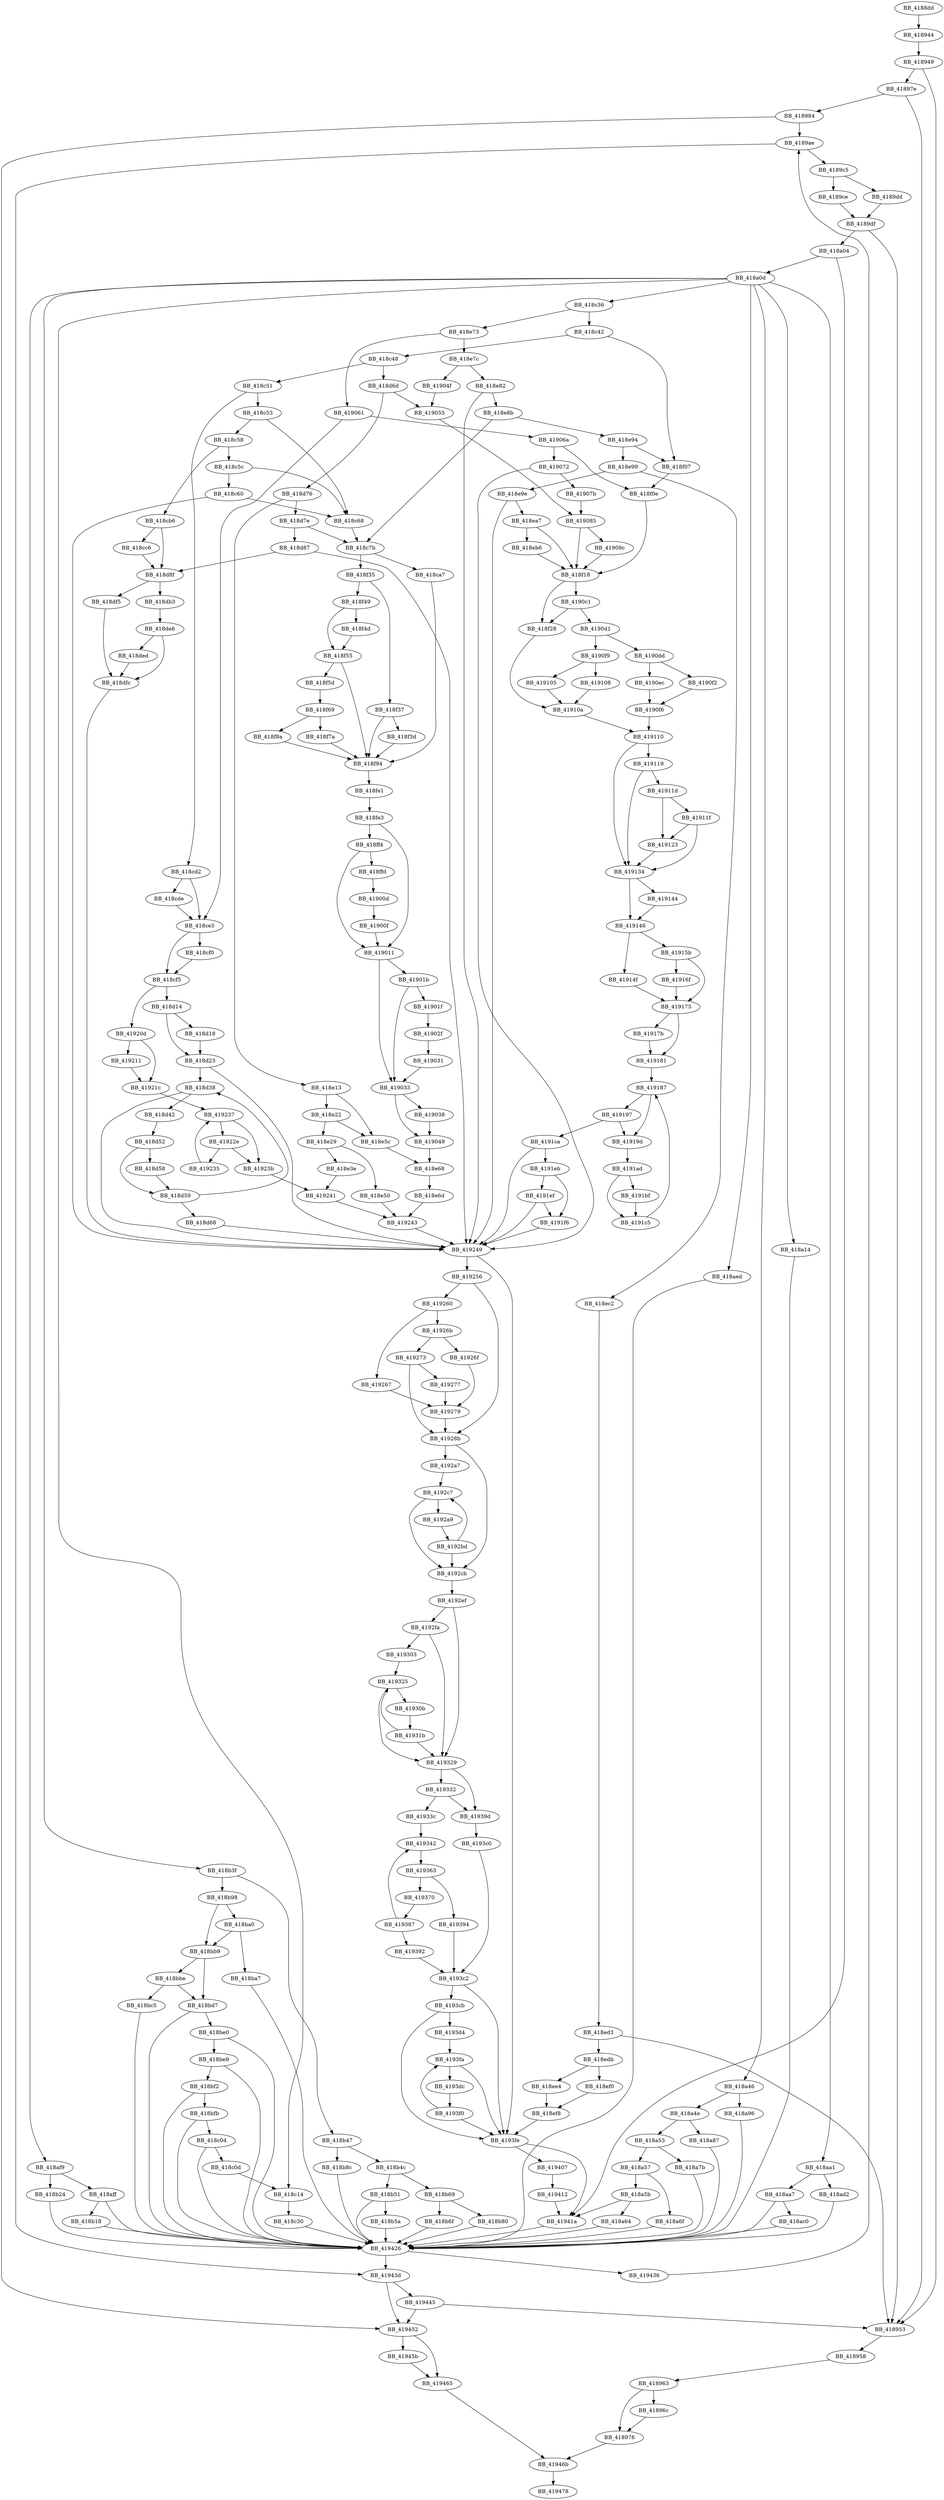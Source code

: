 DiGraph __woutput_s_l{
BB_4188dd->BB_418944
BB_418944->BB_418949
BB_418949->BB_418953
BB_418949->BB_41897e
BB_418953->BB_418958
BB_418958->BB_418963
BB_418963->BB_41896c
BB_418963->BB_418976
BB_41896c->BB_418976
BB_418976->BB_41946b
BB_41897e->BB_418953
BB_41897e->BB_418984
BB_418984->BB_4189ae
BB_418984->BB_419452
BB_4189ae->BB_4189c5
BB_4189ae->BB_41943d
BB_4189c5->BB_4189ce
BB_4189c5->BB_4189dd
BB_4189ce->BB_4189df
BB_4189dd->BB_4189df
BB_4189df->BB_418953
BB_4189df->BB_418a04
BB_418a04->BB_418a0d
BB_418a04->BB_41941a
BB_418a0d->BB_418a14
BB_418a0d->BB_418a46
BB_418a0d->BB_418aa1
BB_418a0d->BB_418aed
BB_418a0d->BB_418af9
BB_418a0d->BB_418b3f
BB_418a0d->BB_418c14
BB_418a0d->BB_418c36
BB_418a14->BB_419426
BB_418a46->BB_418a4e
BB_418a46->BB_418a96
BB_418a4e->BB_418a53
BB_418a4e->BB_418a87
BB_418a53->BB_418a57
BB_418a53->BB_418a7b
BB_418a57->BB_418a5b
BB_418a57->BB_418a6f
BB_418a5b->BB_418a64
BB_418a5b->BB_41941a
BB_418a64->BB_419426
BB_418a6f->BB_419426
BB_418a7b->BB_419426
BB_418a87->BB_419426
BB_418a96->BB_419426
BB_418aa1->BB_418aa7
BB_418aa1->BB_418ad2
BB_418aa7->BB_418ac0
BB_418aa7->BB_419426
BB_418ac0->BB_419426
BB_418ad2->BB_419426
BB_418aed->BB_419426
BB_418af9->BB_418aff
BB_418af9->BB_418b24
BB_418aff->BB_418b18
BB_418aff->BB_419426
BB_418b18->BB_419426
BB_418b24->BB_419426
BB_418b3f->BB_418b47
BB_418b3f->BB_418b98
BB_418b47->BB_418b4c
BB_418b47->BB_418b8c
BB_418b4c->BB_418b51
BB_418b4c->BB_418b69
BB_418b51->BB_418b5a
BB_418b51->BB_419426
BB_418b5a->BB_419426
BB_418b69->BB_418b6f
BB_418b69->BB_418b80
BB_418b6f->BB_419426
BB_418b80->BB_419426
BB_418b8c->BB_419426
BB_418b98->BB_418ba0
BB_418b98->BB_418bb9
BB_418ba0->BB_418ba7
BB_418ba0->BB_418bb9
BB_418ba7->BB_419426
BB_418bb9->BB_418bbe
BB_418bb9->BB_418bd7
BB_418bbe->BB_418bc5
BB_418bbe->BB_418bd7
BB_418bc5->BB_419426
BB_418bd7->BB_418be0
BB_418bd7->BB_419426
BB_418be0->BB_418be9
BB_418be0->BB_419426
BB_418be9->BB_418bf2
BB_418be9->BB_419426
BB_418bf2->BB_418bfb
BB_418bf2->BB_419426
BB_418bfb->BB_418c04
BB_418bfb->BB_419426
BB_418c04->BB_418c0d
BB_418c04->BB_419426
BB_418c0d->BB_418c14
BB_418c14->BB_418c30
BB_418c30->BB_419426
BB_418c36->BB_418c42
BB_418c36->BB_418e73
BB_418c42->BB_418c48
BB_418c42->BB_418f07
BB_418c48->BB_418c51
BB_418c48->BB_418d6d
BB_418c51->BB_418c53
BB_418c51->BB_418cd2
BB_418c53->BB_418c58
BB_418c53->BB_418c68
BB_418c58->BB_418c5c
BB_418c58->BB_418cb6
BB_418c5c->BB_418c60
BB_418c5c->BB_418c68
BB_418c60->BB_418c68
BB_418c60->BB_419249
BB_418c68->BB_418c7b
BB_418c7b->BB_418ca7
BB_418c7b->BB_418f35
BB_418ca7->BB_418f94
BB_418cb6->BB_418cc6
BB_418cb6->BB_418d8f
BB_418cc6->BB_418d8f
BB_418cd2->BB_418cde
BB_418cd2->BB_418ce5
BB_418cde->BB_418ce5
BB_418ce5->BB_418cf0
BB_418ce5->BB_418cf5
BB_418cf0->BB_418cf5
BB_418cf5->BB_418d14
BB_418cf5->BB_41920d
BB_418d14->BB_418d18
BB_418d14->BB_418d23
BB_418d18->BB_418d23
BB_418d23->BB_418d38
BB_418d23->BB_419249
BB_418d38->BB_418d42
BB_418d38->BB_419249
BB_418d42->BB_418d52
BB_418d52->BB_418d58
BB_418d52->BB_418d59
BB_418d58->BB_418d59
BB_418d59->BB_418d38
BB_418d59->BB_418d68
BB_418d68->BB_419249
BB_418d6d->BB_418d76
BB_418d6d->BB_419055
BB_418d76->BB_418d7e
BB_418d76->BB_418e13
BB_418d7e->BB_418c7b
BB_418d7e->BB_418d87
BB_418d87->BB_418d8f
BB_418d87->BB_419249
BB_418d8f->BB_418db3
BB_418d8f->BB_418df5
BB_418db3->BB_418de6
BB_418de6->BB_418ded
BB_418de6->BB_418dfc
BB_418ded->BB_418dfc
BB_418df5->BB_418dfc
BB_418dfc->BB_419249
BB_418e13->BB_418e22
BB_418e13->BB_418e5c
BB_418e22->BB_418e29
BB_418e22->BB_418e5c
BB_418e29->BB_418e3e
BB_418e29->BB_418e50
BB_418e3e->BB_419241
BB_418e50->BB_419243
BB_418e5c->BB_418e68
BB_418e68->BB_418e6d
BB_418e6d->BB_419243
BB_418e73->BB_418e7c
BB_418e73->BB_419061
BB_418e7c->BB_418e82
BB_418e7c->BB_41904f
BB_418e82->BB_418e8b
BB_418e82->BB_419249
BB_418e8b->BB_418c7b
BB_418e8b->BB_418e94
BB_418e94->BB_418e99
BB_418e94->BB_418f07
BB_418e99->BB_418e9e
BB_418e99->BB_418ec2
BB_418e9e->BB_418ea7
BB_418e9e->BB_419249
BB_418ea7->BB_418eb6
BB_418ea7->BB_418f18
BB_418eb6->BB_418f18
BB_418ec2->BB_418ed3
BB_418ed3->BB_418953
BB_418ed3->BB_418edb
BB_418edb->BB_418ee4
BB_418edb->BB_418ef0
BB_418ee4->BB_418ef8
BB_418ef0->BB_418ef8
BB_418ef8->BB_4193fe
BB_418f07->BB_418f0e
BB_418f0e->BB_418f18
BB_418f18->BB_418f28
BB_418f18->BB_4190c1
BB_418f28->BB_41910a
BB_418f35->BB_418f37
BB_418f35->BB_418f49
BB_418f37->BB_418f3d
BB_418f37->BB_418f94
BB_418f3d->BB_418f94
BB_418f49->BB_418f4d
BB_418f49->BB_418f55
BB_418f4d->BB_418f55
BB_418f55->BB_418f5d
BB_418f55->BB_418f94
BB_418f5d->BB_418f69
BB_418f69->BB_418f7a
BB_418f69->BB_418f8a
BB_418f7a->BB_418f94
BB_418f8a->BB_418f94
BB_418f94->BB_418fe1
BB_418fe1->BB_418fe3
BB_418fe3->BB_418ff4
BB_418fe3->BB_419011
BB_418ff4->BB_418ffd
BB_418ff4->BB_419011
BB_418ffd->BB_41900d
BB_41900d->BB_41900f
BB_41900f->BB_419011
BB_419011->BB_41901b
BB_419011->BB_419033
BB_41901b->BB_41901f
BB_41901b->BB_419033
BB_41901f->BB_41902f
BB_41902f->BB_419031
BB_419031->BB_419033
BB_419033->BB_419038
BB_419033->BB_419049
BB_419038->BB_419049
BB_419049->BB_418e68
BB_41904f->BB_419055
BB_419055->BB_419085
BB_419061->BB_418ce5
BB_419061->BB_41906a
BB_41906a->BB_418f0e
BB_41906a->BB_419072
BB_419072->BB_41907b
BB_419072->BB_419249
BB_41907b->BB_419085
BB_419085->BB_418f18
BB_419085->BB_41909c
BB_41909c->BB_418f18
BB_4190c1->BB_418f28
BB_4190c1->BB_4190d1
BB_4190d1->BB_4190dd
BB_4190d1->BB_4190f9
BB_4190dd->BB_4190ec
BB_4190dd->BB_4190f2
BB_4190ec->BB_4190f6
BB_4190f2->BB_4190f6
BB_4190f6->BB_419110
BB_4190f9->BB_419105
BB_4190f9->BB_419108
BB_419105->BB_41910a
BB_419108->BB_41910a
BB_41910a->BB_419110
BB_419110->BB_419119
BB_419110->BB_419134
BB_419119->BB_41911d
BB_419119->BB_419134
BB_41911d->BB_41911f
BB_41911d->BB_419123
BB_41911f->BB_419123
BB_41911f->BB_419134
BB_419123->BB_419134
BB_419134->BB_419144
BB_419134->BB_419146
BB_419144->BB_419146
BB_419146->BB_41914f
BB_419146->BB_41915b
BB_41914f->BB_419175
BB_41915b->BB_41916f
BB_41915b->BB_419175
BB_41916f->BB_419175
BB_419175->BB_41917b
BB_419175->BB_419181
BB_41917b->BB_419181
BB_419181->BB_419187
BB_419187->BB_419197
BB_419187->BB_41919d
BB_419197->BB_41919d
BB_419197->BB_4191ca
BB_41919d->BB_4191ad
BB_4191ad->BB_4191bf
BB_4191ad->BB_4191c5
BB_4191bf->BB_4191c5
BB_4191c5->BB_419187
BB_4191ca->BB_4191eb
BB_4191ca->BB_419249
BB_4191eb->BB_4191ef
BB_4191eb->BB_4191f6
BB_4191ef->BB_4191f6
BB_4191ef->BB_419249
BB_4191f6->BB_419249
BB_41920d->BB_419211
BB_41920d->BB_41921c
BB_419211->BB_41921c
BB_41921c->BB_419237
BB_41922e->BB_419235
BB_41922e->BB_41923b
BB_419235->BB_419237
BB_419237->BB_41922e
BB_419237->BB_41923b
BB_41923b->BB_419241
BB_419241->BB_419243
BB_419243->BB_419249
BB_419249->BB_419256
BB_419249->BB_4193fe
BB_419256->BB_419260
BB_419256->BB_41928b
BB_419260->BB_419267
BB_419260->BB_41926b
BB_419267->BB_419279
BB_41926b->BB_41926f
BB_41926b->BB_419273
BB_41926f->BB_419279
BB_419273->BB_419277
BB_419273->BB_41928b
BB_419277->BB_419279
BB_419279->BB_41928b
BB_41928b->BB_4192a7
BB_41928b->BB_4192cb
BB_4192a7->BB_4192c7
BB_4192a9->BB_4192bd
BB_4192bd->BB_4192c7
BB_4192bd->BB_4192cb
BB_4192c7->BB_4192a9
BB_4192c7->BB_4192cb
BB_4192cb->BB_4192ef
BB_4192ef->BB_4192fa
BB_4192ef->BB_419329
BB_4192fa->BB_419303
BB_4192fa->BB_419329
BB_419303->BB_419325
BB_41930b->BB_41931b
BB_41931b->BB_419325
BB_41931b->BB_419329
BB_419325->BB_41930b
BB_419325->BB_419329
BB_419329->BB_419332
BB_419329->BB_41939d
BB_419332->BB_41933c
BB_419332->BB_41939d
BB_41933c->BB_419342
BB_419342->BB_419363
BB_419363->BB_419370
BB_419363->BB_419394
BB_419370->BB_419387
BB_419387->BB_419342
BB_419387->BB_419392
BB_419392->BB_4193c2
BB_419394->BB_4193c2
BB_41939d->BB_4193c0
BB_4193c0->BB_4193c2
BB_4193c2->BB_4193cb
BB_4193c2->BB_4193fe
BB_4193cb->BB_4193d4
BB_4193cb->BB_4193fe
BB_4193d4->BB_4193fa
BB_4193dc->BB_4193f0
BB_4193f0->BB_4193fa
BB_4193f0->BB_4193fe
BB_4193fa->BB_4193dc
BB_4193fa->BB_4193fe
BB_4193fe->BB_419407
BB_4193fe->BB_41941a
BB_419407->BB_419412
BB_419412->BB_41941a
BB_41941a->BB_419426
BB_419426->BB_419436
BB_419426->BB_41943d
BB_419436->BB_4189ae
BB_41943d->BB_419445
BB_41943d->BB_419452
BB_419445->BB_418953
BB_419445->BB_419452
BB_419452->BB_41945b
BB_419452->BB_419465
BB_41945b->BB_419465
BB_419465->BB_41946b
BB_41946b->BB_419478
}
